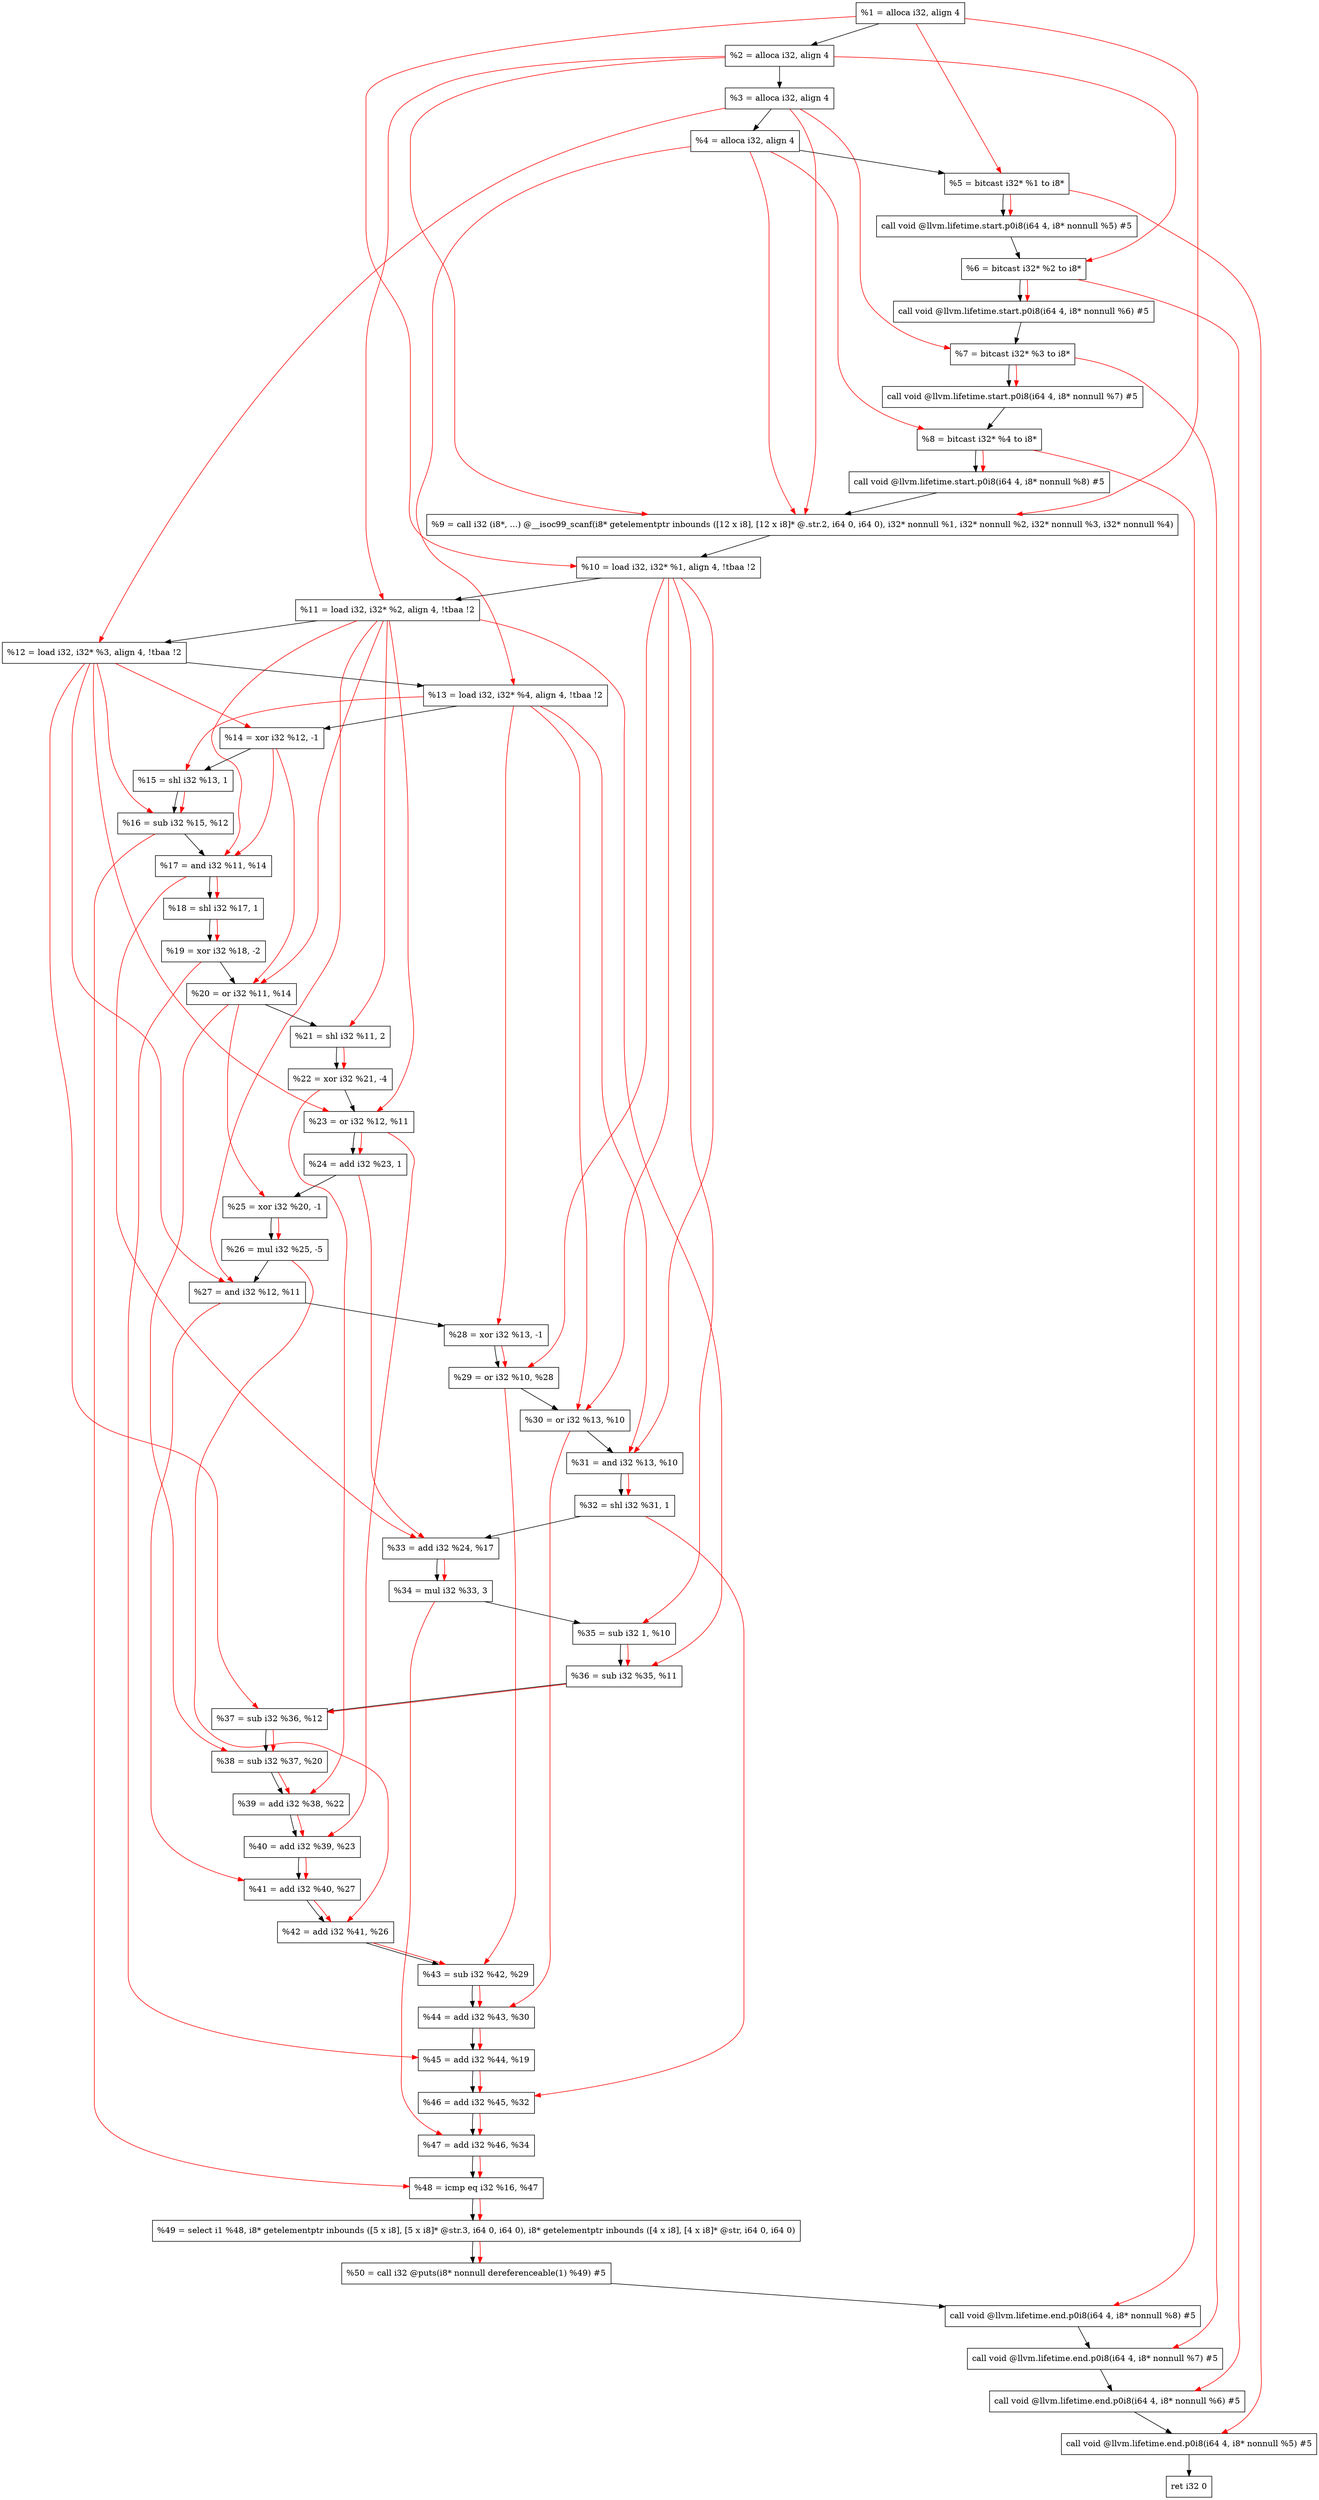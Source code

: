 digraph "DFG for'main' function" {
	Node0x16ce8f8[shape=record, label="  %1 = alloca i32, align 4"];
	Node0x16ce978[shape=record, label="  %2 = alloca i32, align 4"];
	Node0x16cea08[shape=record, label="  %3 = alloca i32, align 4"];
	Node0x16cea68[shape=record, label="  %4 = alloca i32, align 4"];
	Node0x16ceb18[shape=record, label="  %5 = bitcast i32* %1 to i8*"];
	Node0x16cef48[shape=record, label="  call void @llvm.lifetime.start.p0i8(i64 4, i8* nonnull %5) #5"];
	Node0x16cf028[shape=record, label="  %6 = bitcast i32* %2 to i8*"];
	Node0x16cf128[shape=record, label="  call void @llvm.lifetime.start.p0i8(i64 4, i8* nonnull %6) #5"];
	Node0x16cf1e8[shape=record, label="  %7 = bitcast i32* %3 to i8*"];
	Node0x16cf298[shape=record, label="  call void @llvm.lifetime.start.p0i8(i64 4, i8* nonnull %7) #5"];
	Node0x16cf358[shape=record, label="  %8 = bitcast i32* %4 to i8*"];
	Node0x16cf408[shape=record, label="  call void @llvm.lifetime.start.p0i8(i64 4, i8* nonnull %8) #5"];
	Node0x16c9a50[shape=record, label="  %9 = call i32 (i8*, ...) @__isoc99_scanf(i8* getelementptr inbounds ([12 x i8], [12 x i8]* @.str.2, i64 0, i64 0), i32* nonnull %1, i32* nonnull %2, i32* nonnull %3, i32* nonnull %4)"];
	Node0x16cf608[shape=record, label="  %10 = load i32, i32* %1, align 4, !tbaa !2"];
	Node0x16d0578[shape=record, label="  %11 = load i32, i32* %2, align 4, !tbaa !2"];
	Node0x16d0be8[shape=record, label="  %12 = load i32, i32* %3, align 4, !tbaa !2"];
	Node0x16d0c48[shape=record, label="  %13 = load i32, i32* %4, align 4, !tbaa !2"];
	Node0x16d0cc0[shape=record, label="  %14 = xor i32 %12, -1"];
	Node0x16d0d30[shape=record, label="  %15 = shl i32 %13, 1"];
	Node0x16d0da0[shape=record, label="  %16 = sub i32 %15, %12"];
	Node0x16d0e10[shape=record, label="  %17 = and i32 %11, %14"];
	Node0x16d0e80[shape=record, label="  %18 = shl i32 %17, 1"];
	Node0x16d0ef0[shape=record, label="  %19 = xor i32 %18, -2"];
	Node0x16d0f60[shape=record, label="  %20 = or i32 %11, %14"];
	Node0x16d0fd0[shape=record, label="  %21 = shl i32 %11, 2"];
	Node0x16d1040[shape=record, label="  %22 = xor i32 %21, -4"];
	Node0x16d10b0[shape=record, label="  %23 = or i32 %12, %11"];
	Node0x16d1120[shape=record, label="  %24 = add i32 %23, 1"];
	Node0x16d1190[shape=record, label="  %25 = xor i32 %20, -1"];
	Node0x16d1200[shape=record, label="  %26 = mul i32 %25, -5"];
	Node0x16d1270[shape=record, label="  %27 = and i32 %12, %11"];
	Node0x16d12e0[shape=record, label="  %28 = xor i32 %13, -1"];
	Node0x16d1350[shape=record, label="  %29 = or i32 %10, %28"];
	Node0x16d13c0[shape=record, label="  %30 = or i32 %13, %10"];
	Node0x16d1430[shape=record, label="  %31 = and i32 %13, %10"];
	Node0x16d14a0[shape=record, label="  %32 = shl i32 %31, 1"];
	Node0x16d1510[shape=record, label="  %33 = add i32 %24, %17"];
	Node0x16d1580[shape=record, label="  %34 = mul i32 %33, 3"];
	Node0x16d15f0[shape=record, label="  %35 = sub i32 1, %10"];
	Node0x16d1660[shape=record, label="  %36 = sub i32 %35, %11"];
	Node0x16d16d0[shape=record, label="  %37 = sub i32 %36, %12"];
	Node0x16d1740[shape=record, label="  %38 = sub i32 %37, %20"];
	Node0x16d17b0[shape=record, label="  %39 = add i32 %38, %22"];
	Node0x16d1820[shape=record, label="  %40 = add i32 %39, %23"];
	Node0x16d1890[shape=record, label="  %41 = add i32 %40, %27"];
	Node0x16d1900[shape=record, label="  %42 = add i32 %41, %26"];
	Node0x16d1970[shape=record, label="  %43 = sub i32 %42, %29"];
	Node0x16d19e0[shape=record, label="  %44 = add i32 %43, %30"];
	Node0x16d1a50[shape=record, label="  %45 = add i32 %44, %19"];
	Node0x16d1ac0[shape=record, label="  %46 = add i32 %45, %32"];
	Node0x16d1b30[shape=record, label="  %47 = add i32 %46, %34"];
	Node0x16d1ba0[shape=record, label="  %48 = icmp eq i32 %16, %47"];
	Node0x166e8b8[shape=record, label="  %49 = select i1 %48, i8* getelementptr inbounds ([5 x i8], [5 x i8]* @str.3, i64 0, i64 0), i8* getelementptr inbounds ([4 x i8], [4 x i8]* @str, i64 0, i64 0)"];
	Node0x16d1c30[shape=record, label="  %50 = call i32 @puts(i8* nonnull dereferenceable(1) %49) #5"];
	Node0x16d1ed8[shape=record, label="  call void @llvm.lifetime.end.p0i8(i64 4, i8* nonnull %8) #5"];
	Node0x16d2038[shape=record, label="  call void @llvm.lifetime.end.p0i8(i64 4, i8* nonnull %7) #5"];
	Node0x16d2148[shape=record, label="  call void @llvm.lifetime.end.p0i8(i64 4, i8* nonnull %6) #5"];
	Node0x16d2258[shape=record, label="  call void @llvm.lifetime.end.p0i8(i64 4, i8* nonnull %5) #5"];
	Node0x16d2318[shape=record, label="  ret i32 0"];
	Node0x16ce8f8 -> Node0x16ce978;
	Node0x16ce978 -> Node0x16cea08;
	Node0x16cea08 -> Node0x16cea68;
	Node0x16cea68 -> Node0x16ceb18;
	Node0x16ceb18 -> Node0x16cef48;
	Node0x16cef48 -> Node0x16cf028;
	Node0x16cf028 -> Node0x16cf128;
	Node0x16cf128 -> Node0x16cf1e8;
	Node0x16cf1e8 -> Node0x16cf298;
	Node0x16cf298 -> Node0x16cf358;
	Node0x16cf358 -> Node0x16cf408;
	Node0x16cf408 -> Node0x16c9a50;
	Node0x16c9a50 -> Node0x16cf608;
	Node0x16cf608 -> Node0x16d0578;
	Node0x16d0578 -> Node0x16d0be8;
	Node0x16d0be8 -> Node0x16d0c48;
	Node0x16d0c48 -> Node0x16d0cc0;
	Node0x16d0cc0 -> Node0x16d0d30;
	Node0x16d0d30 -> Node0x16d0da0;
	Node0x16d0da0 -> Node0x16d0e10;
	Node0x16d0e10 -> Node0x16d0e80;
	Node0x16d0e80 -> Node0x16d0ef0;
	Node0x16d0ef0 -> Node0x16d0f60;
	Node0x16d0f60 -> Node0x16d0fd0;
	Node0x16d0fd0 -> Node0x16d1040;
	Node0x16d1040 -> Node0x16d10b0;
	Node0x16d10b0 -> Node0x16d1120;
	Node0x16d1120 -> Node0x16d1190;
	Node0x16d1190 -> Node0x16d1200;
	Node0x16d1200 -> Node0x16d1270;
	Node0x16d1270 -> Node0x16d12e0;
	Node0x16d12e0 -> Node0x16d1350;
	Node0x16d1350 -> Node0x16d13c0;
	Node0x16d13c0 -> Node0x16d1430;
	Node0x16d1430 -> Node0x16d14a0;
	Node0x16d14a0 -> Node0x16d1510;
	Node0x16d1510 -> Node0x16d1580;
	Node0x16d1580 -> Node0x16d15f0;
	Node0x16d15f0 -> Node0x16d1660;
	Node0x16d1660 -> Node0x16d16d0;
	Node0x16d16d0 -> Node0x16d1740;
	Node0x16d1740 -> Node0x16d17b0;
	Node0x16d17b0 -> Node0x16d1820;
	Node0x16d1820 -> Node0x16d1890;
	Node0x16d1890 -> Node0x16d1900;
	Node0x16d1900 -> Node0x16d1970;
	Node0x16d1970 -> Node0x16d19e0;
	Node0x16d19e0 -> Node0x16d1a50;
	Node0x16d1a50 -> Node0x16d1ac0;
	Node0x16d1ac0 -> Node0x16d1b30;
	Node0x16d1b30 -> Node0x16d1ba0;
	Node0x16d1ba0 -> Node0x166e8b8;
	Node0x166e8b8 -> Node0x16d1c30;
	Node0x16d1c30 -> Node0x16d1ed8;
	Node0x16d1ed8 -> Node0x16d2038;
	Node0x16d2038 -> Node0x16d2148;
	Node0x16d2148 -> Node0x16d2258;
	Node0x16d2258 -> Node0x16d2318;
edge [color=red]
	Node0x16ce8f8 -> Node0x16ceb18;
	Node0x16ceb18 -> Node0x16cef48;
	Node0x16ce978 -> Node0x16cf028;
	Node0x16cf028 -> Node0x16cf128;
	Node0x16cea08 -> Node0x16cf1e8;
	Node0x16cf1e8 -> Node0x16cf298;
	Node0x16cea68 -> Node0x16cf358;
	Node0x16cf358 -> Node0x16cf408;
	Node0x16ce8f8 -> Node0x16c9a50;
	Node0x16ce978 -> Node0x16c9a50;
	Node0x16cea08 -> Node0x16c9a50;
	Node0x16cea68 -> Node0x16c9a50;
	Node0x16ce8f8 -> Node0x16cf608;
	Node0x16ce978 -> Node0x16d0578;
	Node0x16cea08 -> Node0x16d0be8;
	Node0x16cea68 -> Node0x16d0c48;
	Node0x16d0be8 -> Node0x16d0cc0;
	Node0x16d0c48 -> Node0x16d0d30;
	Node0x16d0d30 -> Node0x16d0da0;
	Node0x16d0be8 -> Node0x16d0da0;
	Node0x16d0578 -> Node0x16d0e10;
	Node0x16d0cc0 -> Node0x16d0e10;
	Node0x16d0e10 -> Node0x16d0e80;
	Node0x16d0e80 -> Node0x16d0ef0;
	Node0x16d0578 -> Node0x16d0f60;
	Node0x16d0cc0 -> Node0x16d0f60;
	Node0x16d0578 -> Node0x16d0fd0;
	Node0x16d0fd0 -> Node0x16d1040;
	Node0x16d0be8 -> Node0x16d10b0;
	Node0x16d0578 -> Node0x16d10b0;
	Node0x16d10b0 -> Node0x16d1120;
	Node0x16d0f60 -> Node0x16d1190;
	Node0x16d1190 -> Node0x16d1200;
	Node0x16d0be8 -> Node0x16d1270;
	Node0x16d0578 -> Node0x16d1270;
	Node0x16d0c48 -> Node0x16d12e0;
	Node0x16cf608 -> Node0x16d1350;
	Node0x16d12e0 -> Node0x16d1350;
	Node0x16d0c48 -> Node0x16d13c0;
	Node0x16cf608 -> Node0x16d13c0;
	Node0x16d0c48 -> Node0x16d1430;
	Node0x16cf608 -> Node0x16d1430;
	Node0x16d1430 -> Node0x16d14a0;
	Node0x16d1120 -> Node0x16d1510;
	Node0x16d0e10 -> Node0x16d1510;
	Node0x16d1510 -> Node0x16d1580;
	Node0x16cf608 -> Node0x16d15f0;
	Node0x16d15f0 -> Node0x16d1660;
	Node0x16d0578 -> Node0x16d1660;
	Node0x16d1660 -> Node0x16d16d0;
	Node0x16d0be8 -> Node0x16d16d0;
	Node0x16d16d0 -> Node0x16d1740;
	Node0x16d0f60 -> Node0x16d1740;
	Node0x16d1740 -> Node0x16d17b0;
	Node0x16d1040 -> Node0x16d17b0;
	Node0x16d17b0 -> Node0x16d1820;
	Node0x16d10b0 -> Node0x16d1820;
	Node0x16d1820 -> Node0x16d1890;
	Node0x16d1270 -> Node0x16d1890;
	Node0x16d1890 -> Node0x16d1900;
	Node0x16d1200 -> Node0x16d1900;
	Node0x16d1900 -> Node0x16d1970;
	Node0x16d1350 -> Node0x16d1970;
	Node0x16d1970 -> Node0x16d19e0;
	Node0x16d13c0 -> Node0x16d19e0;
	Node0x16d19e0 -> Node0x16d1a50;
	Node0x16d0ef0 -> Node0x16d1a50;
	Node0x16d1a50 -> Node0x16d1ac0;
	Node0x16d14a0 -> Node0x16d1ac0;
	Node0x16d1ac0 -> Node0x16d1b30;
	Node0x16d1580 -> Node0x16d1b30;
	Node0x16d0da0 -> Node0x16d1ba0;
	Node0x16d1b30 -> Node0x16d1ba0;
	Node0x16d1ba0 -> Node0x166e8b8;
	Node0x166e8b8 -> Node0x16d1c30;
	Node0x16cf358 -> Node0x16d1ed8;
	Node0x16cf1e8 -> Node0x16d2038;
	Node0x16cf028 -> Node0x16d2148;
	Node0x16ceb18 -> Node0x16d2258;
}
